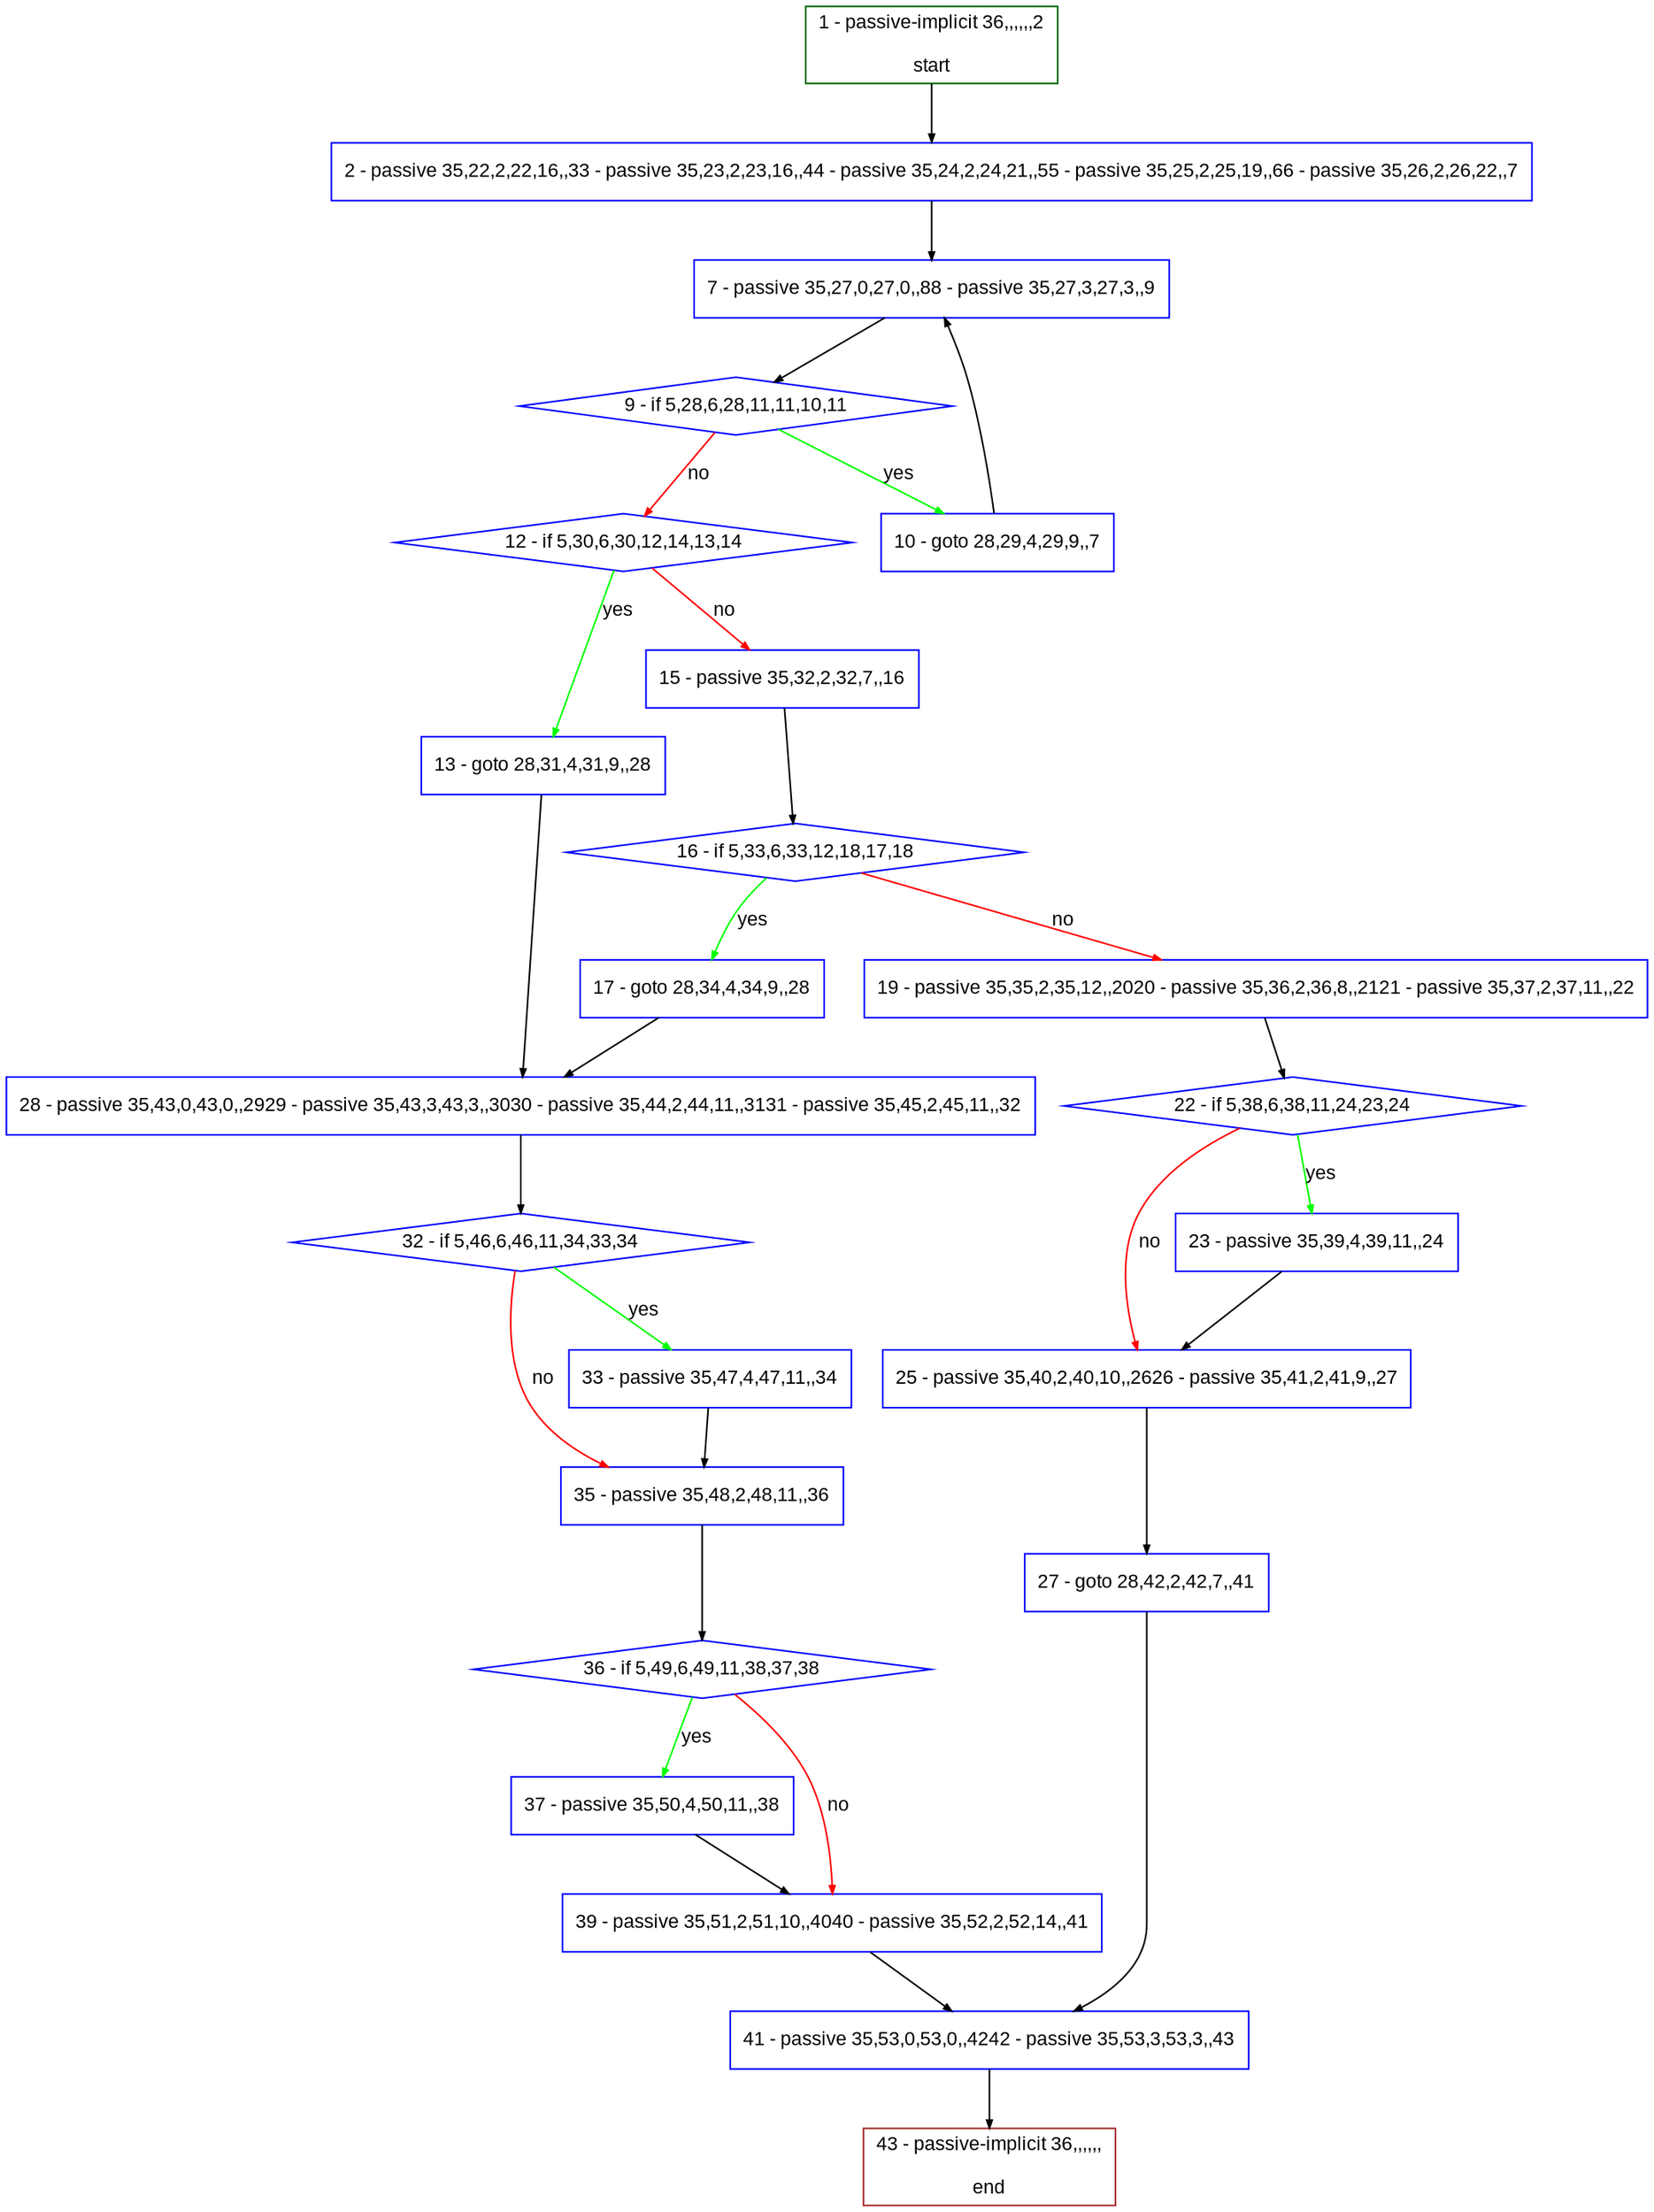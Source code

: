 digraph "" {
  graph [bgcolor="white", fillcolor="#FFFFCC", pack="true", packmode="clust", fontname="Arial", label="", fontsize="12", compound="true", style="rounded,filled"];
  node [node_initialized="no", fillcolor="white", fontname="Arial", label="", color="grey", fontsize="12", fixedsize="false", compound="true", shape="rectangle", style="filled"];
  edge [arrowtail="none", lhead="", fontcolor="black", fontname="Arial", label="", color="black", fontsize="12", arrowhead="normal", arrowsize="0.5", compound="true", ltail="", dir="forward"];
  __N1 [fillcolor="#ffffff", label="2 - passive 35,22,2,22,16,,33 - passive 35,23,2,23,16,,44 - passive 35,24,2,24,21,,55 - passive 35,25,2,25,19,,66 - passive 35,26,2,26,22,,7", color="#0000ff", shape="box", style="filled"];
  __N2 [fillcolor="#ffffff", label="1 - passive-implicit 36,,,,,,2\n\nstart", color="#006400", shape="box", style="filled"];
  __N3 [fillcolor="#ffffff", label="7 - passive 35,27,0,27,0,,88 - passive 35,27,3,27,3,,9", color="#0000ff", shape="box", style="filled"];
  __N4 [fillcolor="#ffffff", label="9 - if 5,28,6,28,11,11,10,11", color="#0000ff", shape="diamond", style="filled"];
  __N5 [fillcolor="#ffffff", label="10 - goto 28,29,4,29,9,,7", color="#0000ff", shape="box", style="filled"];
  __N6 [fillcolor="#ffffff", label="12 - if 5,30,6,30,12,14,13,14", color="#0000ff", shape="diamond", style="filled"];
  __N7 [fillcolor="#ffffff", label="13 - goto 28,31,4,31,9,,28", color="#0000ff", shape="box", style="filled"];
  __N8 [fillcolor="#ffffff", label="15 - passive 35,32,2,32,7,,16", color="#0000ff", shape="box", style="filled"];
  __N9 [fillcolor="#ffffff", label="28 - passive 35,43,0,43,0,,2929 - passive 35,43,3,43,3,,3030 - passive 35,44,2,44,11,,3131 - passive 35,45,2,45,11,,32", color="#0000ff", shape="box", style="filled"];
  __N10 [fillcolor="#ffffff", label="16 - if 5,33,6,33,12,18,17,18", color="#0000ff", shape="diamond", style="filled"];
  __N11 [fillcolor="#ffffff", label="17 - goto 28,34,4,34,9,,28", color="#0000ff", shape="box", style="filled"];
  __N12 [fillcolor="#ffffff", label="19 - passive 35,35,2,35,12,,2020 - passive 35,36,2,36,8,,2121 - passive 35,37,2,37,11,,22", color="#0000ff", shape="box", style="filled"];
  __N13 [fillcolor="#ffffff", label="22 - if 5,38,6,38,11,24,23,24", color="#0000ff", shape="diamond", style="filled"];
  __N14 [fillcolor="#ffffff", label="23 - passive 35,39,4,39,11,,24", color="#0000ff", shape="box", style="filled"];
  __N15 [fillcolor="#ffffff", label="25 - passive 35,40,2,40,10,,2626 - passive 35,41,2,41,9,,27", color="#0000ff", shape="box", style="filled"];
  __N16 [fillcolor="#ffffff", label="27 - goto 28,42,2,42,7,,41", color="#0000ff", shape="box", style="filled"];
  __N17 [fillcolor="#ffffff", label="41 - passive 35,53,0,53,0,,4242 - passive 35,53,3,53,3,,43", color="#0000ff", shape="box", style="filled"];
  __N18 [fillcolor="#ffffff", label="32 - if 5,46,6,46,11,34,33,34", color="#0000ff", shape="diamond", style="filled"];
  __N19 [fillcolor="#ffffff", label="33 - passive 35,47,4,47,11,,34", color="#0000ff", shape="box", style="filled"];
  __N20 [fillcolor="#ffffff", label="35 - passive 35,48,2,48,11,,36", color="#0000ff", shape="box", style="filled"];
  __N21 [fillcolor="#ffffff", label="36 - if 5,49,6,49,11,38,37,38", color="#0000ff", shape="diamond", style="filled"];
  __N22 [fillcolor="#ffffff", label="37 - passive 35,50,4,50,11,,38", color="#0000ff", shape="box", style="filled"];
  __N23 [fillcolor="#ffffff", label="39 - passive 35,51,2,51,10,,4040 - passive 35,52,2,52,14,,41", color="#0000ff", shape="box", style="filled"];
  __N24 [fillcolor="#ffffff", label="43 - passive-implicit 36,,,,,,\n\nend", color="#a52a2a", shape="box", style="filled"];
  __N2 -> __N1 [arrowtail="none", color="#000000", label="", arrowhead="normal", dir="forward"];
  __N1 -> __N3 [arrowtail="none", color="#000000", label="", arrowhead="normal", dir="forward"];
  __N3 -> __N4 [arrowtail="none", color="#000000", label="", arrowhead="normal", dir="forward"];
  __N4 -> __N5 [arrowtail="none", color="#00ff00", label="yes", arrowhead="normal", dir="forward"];
  __N4 -> __N6 [arrowtail="none", color="#ff0000", label="no", arrowhead="normal", dir="forward"];
  __N5 -> __N3 [arrowtail="none", color="#000000", label="", arrowhead="normal", dir="forward"];
  __N6 -> __N7 [arrowtail="none", color="#00ff00", label="yes", arrowhead="normal", dir="forward"];
  __N6 -> __N8 [arrowtail="none", color="#ff0000", label="no", arrowhead="normal", dir="forward"];
  __N7 -> __N9 [arrowtail="none", color="#000000", label="", arrowhead="normal", dir="forward"];
  __N8 -> __N10 [arrowtail="none", color="#000000", label="", arrowhead="normal", dir="forward"];
  __N10 -> __N11 [arrowtail="none", color="#00ff00", label="yes", arrowhead="normal", dir="forward"];
  __N10 -> __N12 [arrowtail="none", color="#ff0000", label="no", arrowhead="normal", dir="forward"];
  __N11 -> __N9 [arrowtail="none", color="#000000", label="", arrowhead="normal", dir="forward"];
  __N12 -> __N13 [arrowtail="none", color="#000000", label="", arrowhead="normal", dir="forward"];
  __N13 -> __N14 [arrowtail="none", color="#00ff00", label="yes", arrowhead="normal", dir="forward"];
  __N13 -> __N15 [arrowtail="none", color="#ff0000", label="no", arrowhead="normal", dir="forward"];
  __N14 -> __N15 [arrowtail="none", color="#000000", label="", arrowhead="normal", dir="forward"];
  __N15 -> __N16 [arrowtail="none", color="#000000", label="", arrowhead="normal", dir="forward"];
  __N16 -> __N17 [arrowtail="none", color="#000000", label="", arrowhead="normal", dir="forward"];
  __N9 -> __N18 [arrowtail="none", color="#000000", label="", arrowhead="normal", dir="forward"];
  __N18 -> __N19 [arrowtail="none", color="#00ff00", label="yes", arrowhead="normal", dir="forward"];
  __N18 -> __N20 [arrowtail="none", color="#ff0000", label="no", arrowhead="normal", dir="forward"];
  __N19 -> __N20 [arrowtail="none", color="#000000", label="", arrowhead="normal", dir="forward"];
  __N20 -> __N21 [arrowtail="none", color="#000000", label="", arrowhead="normal", dir="forward"];
  __N21 -> __N22 [arrowtail="none", color="#00ff00", label="yes", arrowhead="normal", dir="forward"];
  __N21 -> __N23 [arrowtail="none", color="#ff0000", label="no", arrowhead="normal", dir="forward"];
  __N22 -> __N23 [arrowtail="none", color="#000000", label="", arrowhead="normal", dir="forward"];
  __N23 -> __N17 [arrowtail="none", color="#000000", label="", arrowhead="normal", dir="forward"];
  __N17 -> __N24 [arrowtail="none", color="#000000", label="", arrowhead="normal", dir="forward"];
}
